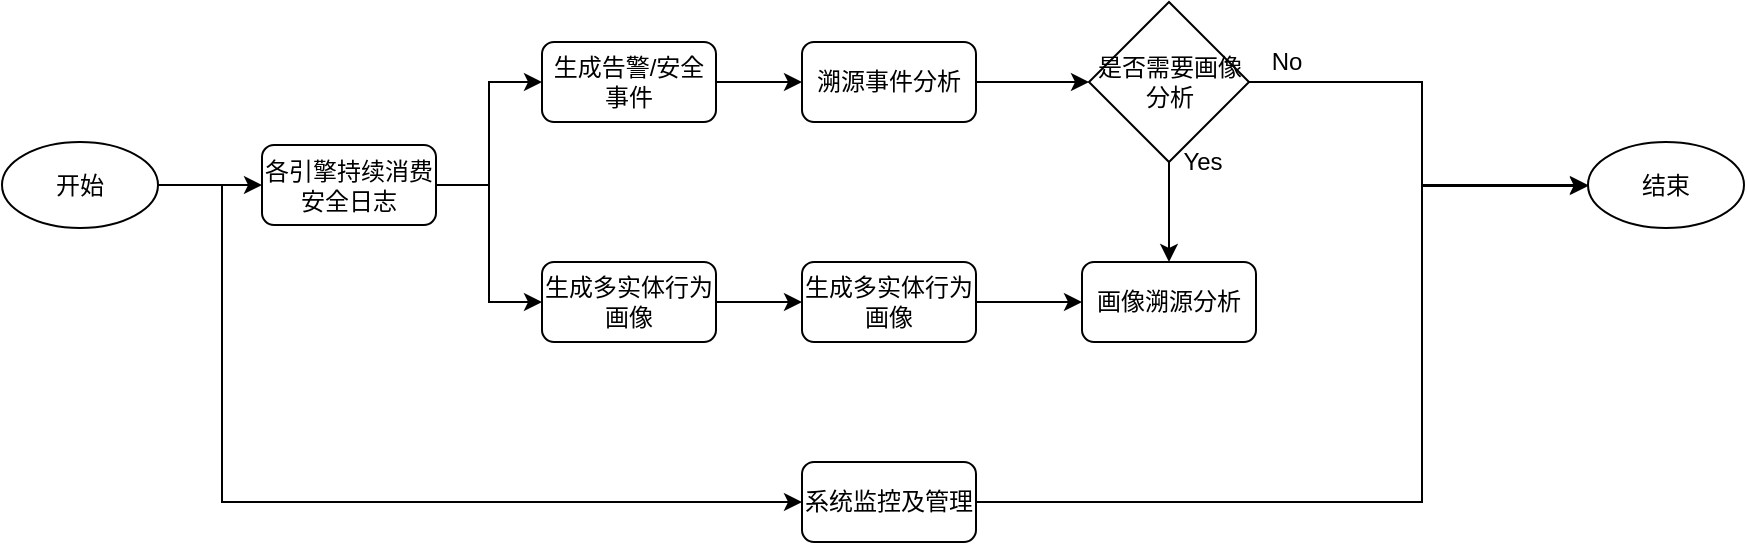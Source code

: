 <mxfile version="17.1.3" type="github">
  <diagram id="C5RBs43oDa-KdzZeNtuy" name="Page-1">
    <mxGraphModel dx="1683" dy="545" grid="1" gridSize="10" guides="1" tooltips="1" connect="1" arrows="1" fold="1" page="1" pageScale="1" pageWidth="827" pageHeight="1169" math="0" shadow="0">
      <root>
        <mxCell id="WIyWlLk6GJQsqaUBKTNV-0" />
        <mxCell id="WIyWlLk6GJQsqaUBKTNV-1" parent="WIyWlLk6GJQsqaUBKTNV-0" />
        <mxCell id="A-abu7hLOD2YzKdoIDYg-33" style="edgeStyle=orthogonalEdgeStyle;rounded=0;orthogonalLoop=1;jettySize=auto;html=1;entryX=0;entryY=0.5;entryDx=0;entryDy=0;" edge="1" parent="WIyWlLk6GJQsqaUBKTNV-1" source="A-abu7hLOD2YzKdoIDYg-0" target="A-abu7hLOD2YzKdoIDYg-32">
          <mxGeometry relative="1" as="geometry">
            <Array as="points">
              <mxPoint x="90" y="302" />
              <mxPoint x="90" y="460" />
            </Array>
          </mxGeometry>
        </mxCell>
        <mxCell id="A-abu7hLOD2YzKdoIDYg-0" value="开始" style="ellipse;whiteSpace=wrap;html=1;" vertex="1" parent="WIyWlLk6GJQsqaUBKTNV-1">
          <mxGeometry x="-20" y="280" width="78" height="43" as="geometry" />
        </mxCell>
        <mxCell id="A-abu7hLOD2YzKdoIDYg-1" value="" style="edgeStyle=orthogonalEdgeStyle;rounded=0;orthogonalLoop=1;jettySize=auto;html=1;entryX=0;entryY=0.5;entryDx=0;entryDy=0;" edge="1" parent="WIyWlLk6GJQsqaUBKTNV-1" source="A-abu7hLOD2YzKdoIDYg-2" target="A-abu7hLOD2YzKdoIDYg-16">
          <mxGeometry relative="1" as="geometry">
            <mxPoint x="230" y="301.5" as="targetPoint" />
          </mxGeometry>
        </mxCell>
        <mxCell id="A-abu7hLOD2YzKdoIDYg-19" style="edgeStyle=orthogonalEdgeStyle;rounded=0;orthogonalLoop=1;jettySize=auto;html=1;exitX=1;exitY=0.5;exitDx=0;exitDy=0;entryX=0;entryY=0.5;entryDx=0;entryDy=0;" edge="1" parent="WIyWlLk6GJQsqaUBKTNV-1" source="A-abu7hLOD2YzKdoIDYg-2" target="A-abu7hLOD2YzKdoIDYg-17">
          <mxGeometry relative="1" as="geometry" />
        </mxCell>
        <mxCell id="A-abu7hLOD2YzKdoIDYg-2" value="各引擎持续消费安全日志" style="rounded=1;whiteSpace=wrap;html=1;fontSize=12;glass=0;strokeWidth=1;shadow=0;" vertex="1" parent="WIyWlLk6GJQsqaUBKTNV-1">
          <mxGeometry x="110" y="281.5" width="87" height="40" as="geometry" />
        </mxCell>
        <mxCell id="A-abu7hLOD2YzKdoIDYg-4" value="结束" style="ellipse;whiteSpace=wrap;html=1;" vertex="1" parent="WIyWlLk6GJQsqaUBKTNV-1">
          <mxGeometry x="773" y="280" width="78" height="43" as="geometry" />
        </mxCell>
        <mxCell id="A-abu7hLOD2YzKdoIDYg-5" style="edgeStyle=orthogonalEdgeStyle;rounded=0;orthogonalLoop=1;jettySize=auto;html=1;exitX=1;exitY=0.5;exitDx=0;exitDy=0;entryX=0;entryY=0.5;entryDx=0;entryDy=0;" edge="1" parent="WIyWlLk6GJQsqaUBKTNV-1" source="A-abu7hLOD2YzKdoIDYg-0" target="A-abu7hLOD2YzKdoIDYg-2">
          <mxGeometry relative="1" as="geometry">
            <mxPoint x="190" y="311.481" as="sourcePoint" />
            <mxPoint x="290" y="351.481" as="targetPoint" />
          </mxGeometry>
        </mxCell>
        <mxCell id="A-abu7hLOD2YzKdoIDYg-21" value="" style="edgeStyle=orthogonalEdgeStyle;rounded=0;orthogonalLoop=1;jettySize=auto;html=1;" edge="1" parent="WIyWlLk6GJQsqaUBKTNV-1" source="A-abu7hLOD2YzKdoIDYg-16" target="A-abu7hLOD2YzKdoIDYg-20">
          <mxGeometry relative="1" as="geometry" />
        </mxCell>
        <mxCell id="A-abu7hLOD2YzKdoIDYg-16" value="生成告警/安全事件" style="rounded=1;whiteSpace=wrap;html=1;fontSize=12;glass=0;strokeWidth=1;shadow=0;" vertex="1" parent="WIyWlLk6GJQsqaUBKTNV-1">
          <mxGeometry x="250" y="230" width="87" height="40" as="geometry" />
        </mxCell>
        <mxCell id="A-abu7hLOD2YzKdoIDYg-26" value="" style="edgeStyle=orthogonalEdgeStyle;rounded=0;orthogonalLoop=1;jettySize=auto;html=1;" edge="1" parent="WIyWlLk6GJQsqaUBKTNV-1" source="A-abu7hLOD2YzKdoIDYg-17" target="A-abu7hLOD2YzKdoIDYg-22">
          <mxGeometry relative="1" as="geometry" />
        </mxCell>
        <mxCell id="A-abu7hLOD2YzKdoIDYg-17" value="生成多实体行为画像" style="rounded=1;whiteSpace=wrap;html=1;fontSize=12;glass=0;strokeWidth=1;shadow=0;" vertex="1" parent="WIyWlLk6GJQsqaUBKTNV-1">
          <mxGeometry x="250" y="340" width="87" height="40" as="geometry" />
        </mxCell>
        <mxCell id="A-abu7hLOD2YzKdoIDYg-30" value="" style="edgeStyle=orthogonalEdgeStyle;rounded=0;orthogonalLoop=1;jettySize=auto;html=1;" edge="1" parent="WIyWlLk6GJQsqaUBKTNV-1" source="A-abu7hLOD2YzKdoIDYg-20" target="A-abu7hLOD2YzKdoIDYg-29">
          <mxGeometry relative="1" as="geometry" />
        </mxCell>
        <mxCell id="A-abu7hLOD2YzKdoIDYg-20" value="溯源事件分析" style="rounded=1;whiteSpace=wrap;html=1;fontSize=12;glass=0;strokeWidth=1;shadow=0;" vertex="1" parent="WIyWlLk6GJQsqaUBKTNV-1">
          <mxGeometry x="380" y="230" width="87" height="40" as="geometry" />
        </mxCell>
        <mxCell id="A-abu7hLOD2YzKdoIDYg-28" value="" style="edgeStyle=orthogonalEdgeStyle;rounded=0;orthogonalLoop=1;jettySize=auto;html=1;" edge="1" parent="WIyWlLk6GJQsqaUBKTNV-1" source="A-abu7hLOD2YzKdoIDYg-22" target="A-abu7hLOD2YzKdoIDYg-27">
          <mxGeometry relative="1" as="geometry" />
        </mxCell>
        <mxCell id="A-abu7hLOD2YzKdoIDYg-22" value="生成多实体行为画像" style="rounded=1;whiteSpace=wrap;html=1;fontSize=12;glass=0;strokeWidth=1;shadow=0;" vertex="1" parent="WIyWlLk6GJQsqaUBKTNV-1">
          <mxGeometry x="380" y="340" width="87" height="40" as="geometry" />
        </mxCell>
        <mxCell id="A-abu7hLOD2YzKdoIDYg-27" value="画像溯源分析" style="rounded=1;whiteSpace=wrap;html=1;fontSize=12;glass=0;strokeWidth=1;shadow=0;" vertex="1" parent="WIyWlLk6GJQsqaUBKTNV-1">
          <mxGeometry x="520" y="340" width="87" height="40" as="geometry" />
        </mxCell>
        <mxCell id="A-abu7hLOD2YzKdoIDYg-31" value="" style="edgeStyle=orthogonalEdgeStyle;rounded=0;orthogonalLoop=1;jettySize=auto;html=1;" edge="1" parent="WIyWlLk6GJQsqaUBKTNV-1" source="A-abu7hLOD2YzKdoIDYg-29" target="A-abu7hLOD2YzKdoIDYg-27">
          <mxGeometry relative="1" as="geometry" />
        </mxCell>
        <mxCell id="A-abu7hLOD2YzKdoIDYg-35" style="edgeStyle=orthogonalEdgeStyle;rounded=0;orthogonalLoop=1;jettySize=auto;html=1;" edge="1" parent="WIyWlLk6GJQsqaUBKTNV-1" source="A-abu7hLOD2YzKdoIDYg-29" target="A-abu7hLOD2YzKdoIDYg-4">
          <mxGeometry relative="1" as="geometry">
            <Array as="points">
              <mxPoint x="690" y="250" />
              <mxPoint x="690" y="302" />
            </Array>
          </mxGeometry>
        </mxCell>
        <mxCell id="A-abu7hLOD2YzKdoIDYg-29" value="是否需要画像分析" style="rhombus;whiteSpace=wrap;html=1;" vertex="1" parent="WIyWlLk6GJQsqaUBKTNV-1">
          <mxGeometry x="523.5" y="210" width="80" height="80" as="geometry" />
        </mxCell>
        <mxCell id="A-abu7hLOD2YzKdoIDYg-34" style="edgeStyle=orthogonalEdgeStyle;rounded=0;orthogonalLoop=1;jettySize=auto;html=1;entryX=0;entryY=0.5;entryDx=0;entryDy=0;" edge="1" parent="WIyWlLk6GJQsqaUBKTNV-1" source="A-abu7hLOD2YzKdoIDYg-32" target="A-abu7hLOD2YzKdoIDYg-4">
          <mxGeometry relative="1" as="geometry">
            <Array as="points">
              <mxPoint x="690" y="460" />
              <mxPoint x="690" y="302" />
            </Array>
          </mxGeometry>
        </mxCell>
        <mxCell id="A-abu7hLOD2YzKdoIDYg-32" value="系统监控及管理" style="rounded=1;whiteSpace=wrap;html=1;fontSize=12;glass=0;strokeWidth=1;shadow=0;" vertex="1" parent="WIyWlLk6GJQsqaUBKTNV-1">
          <mxGeometry x="380" y="440" width="87" height="40" as="geometry" />
        </mxCell>
        <mxCell id="A-abu7hLOD2YzKdoIDYg-36" value="No" style="text;html=1;align=center;verticalAlign=middle;resizable=0;points=[];autosize=1;strokeColor=none;fillColor=none;" vertex="1" parent="WIyWlLk6GJQsqaUBKTNV-1">
          <mxGeometry x="607" y="230" width="30" height="20" as="geometry" />
        </mxCell>
        <mxCell id="A-abu7hLOD2YzKdoIDYg-37" value="Yes" style="text;html=1;align=center;verticalAlign=middle;resizable=0;points=[];autosize=1;strokeColor=none;fillColor=none;" vertex="1" parent="WIyWlLk6GJQsqaUBKTNV-1">
          <mxGeometry x="565" y="280" width="30" height="20" as="geometry" />
        </mxCell>
      </root>
    </mxGraphModel>
  </diagram>
</mxfile>
